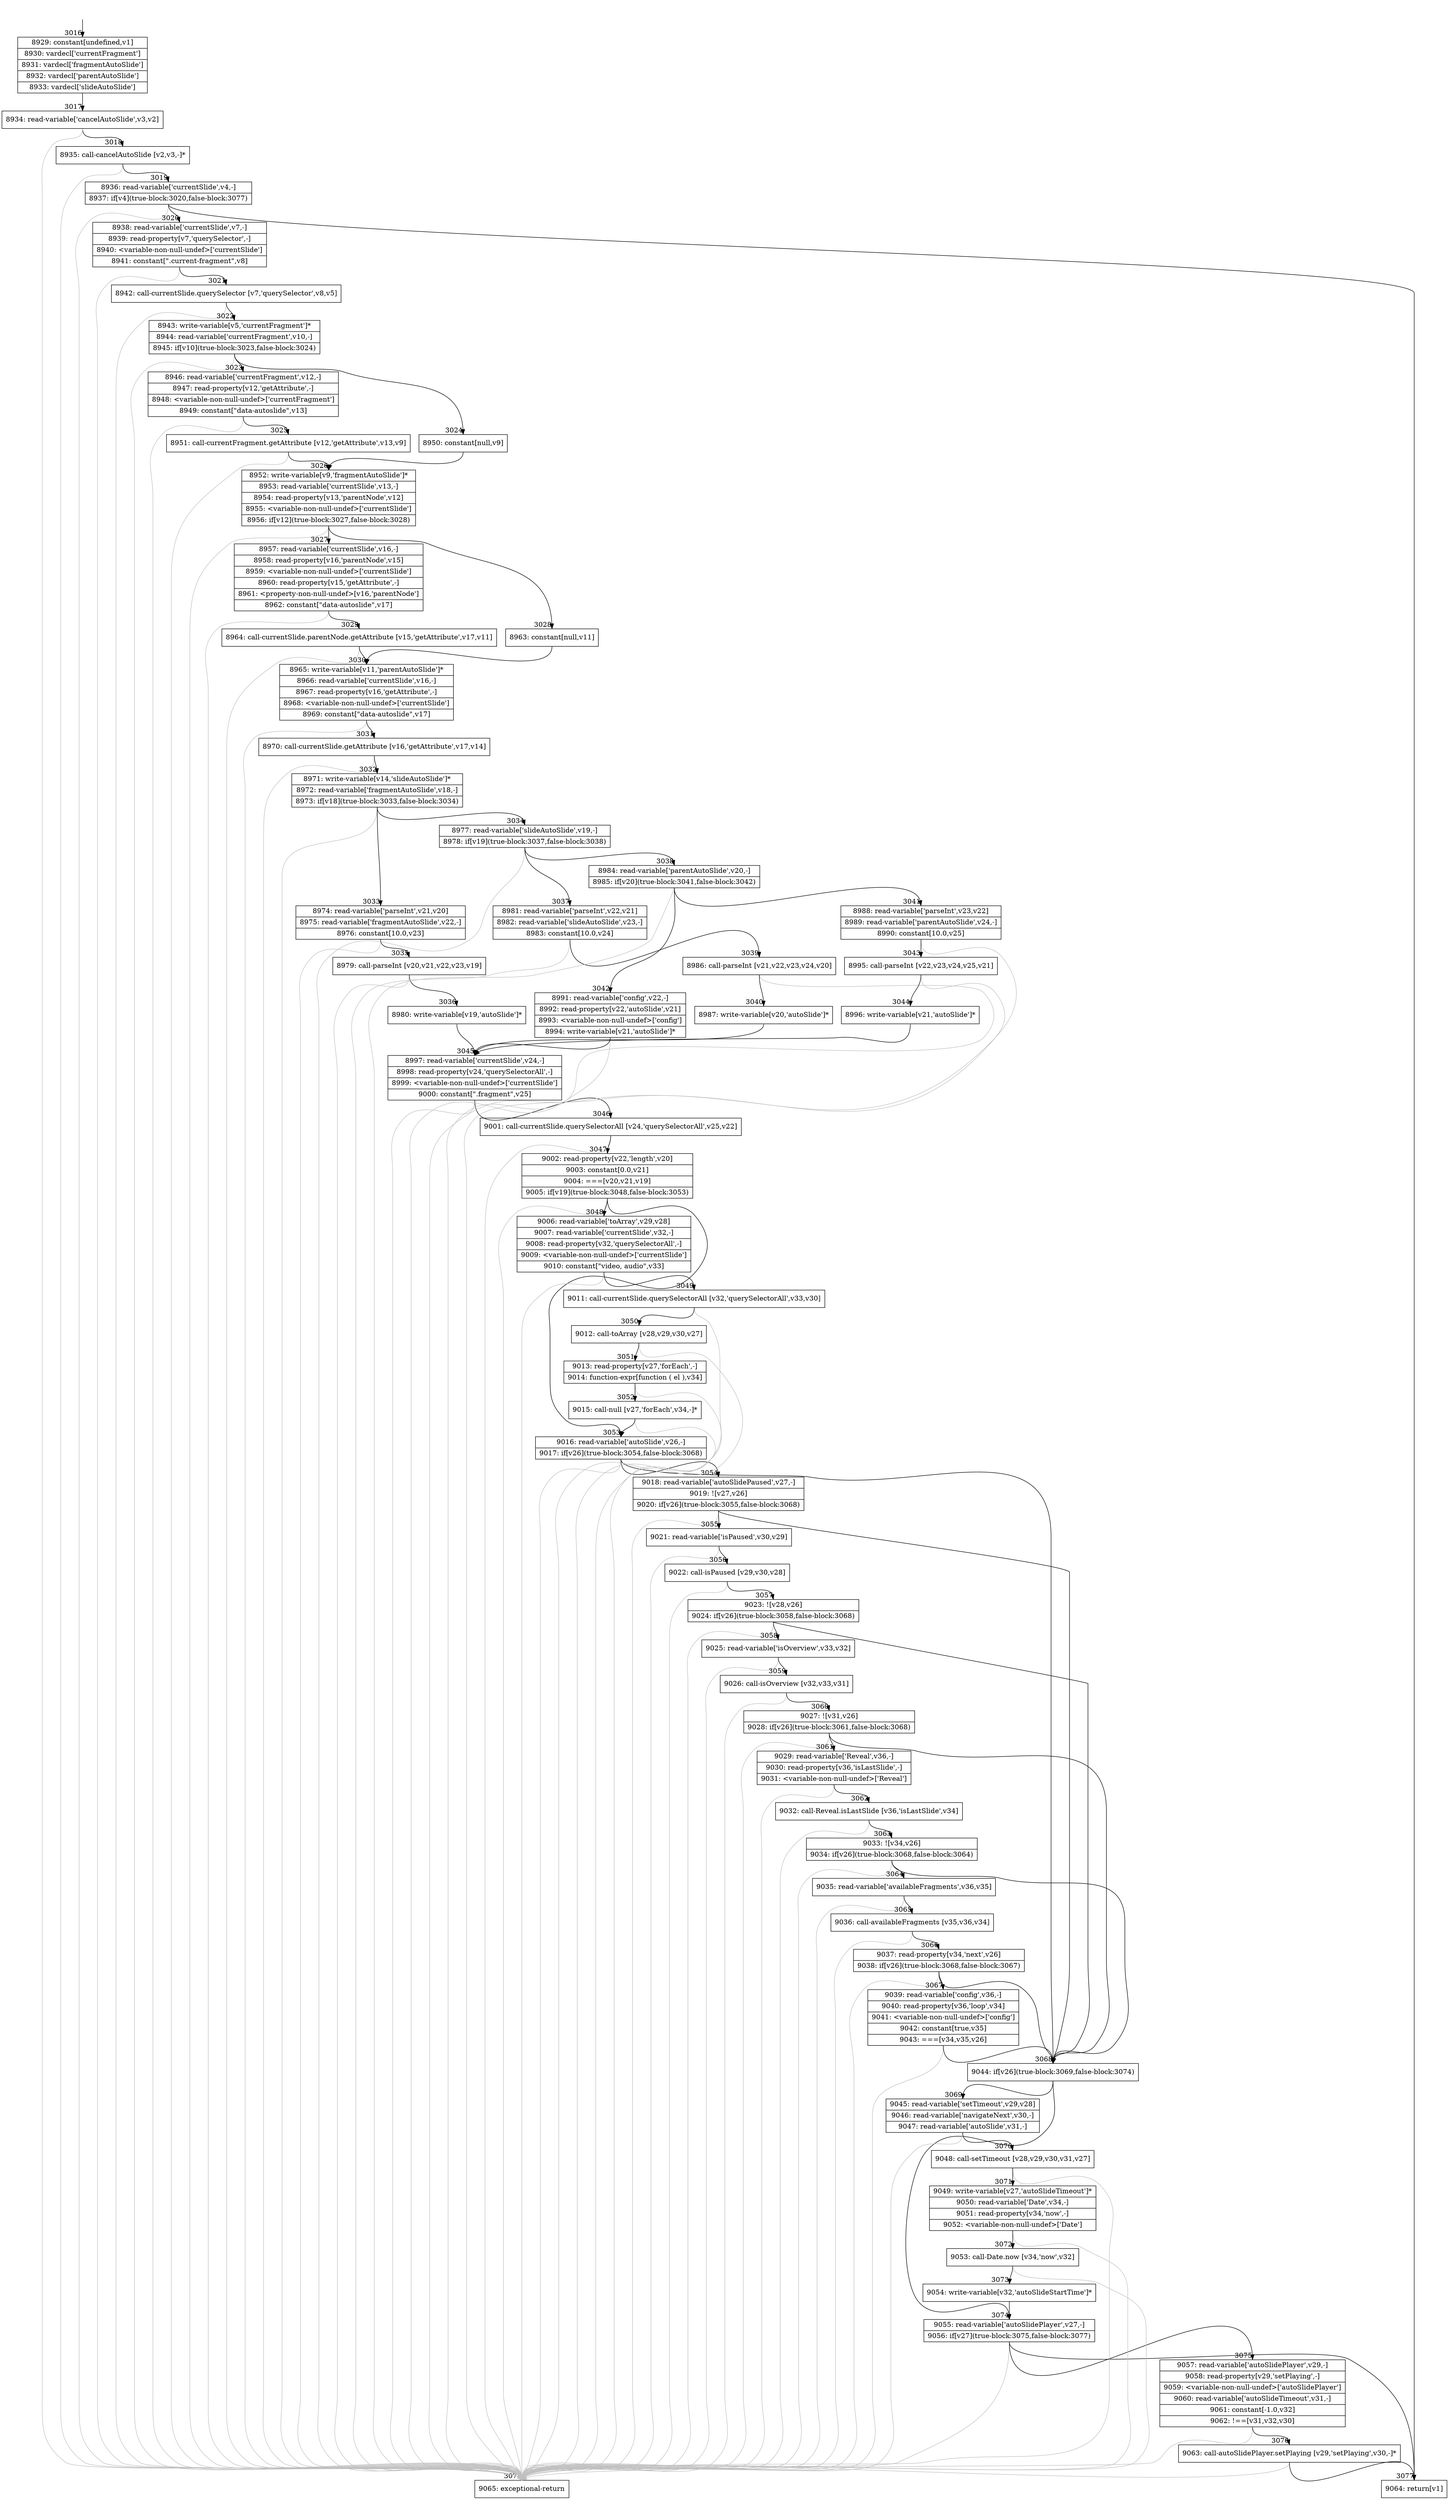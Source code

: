 digraph {
rankdir="TD"
BB_entry182[shape=none,label=""];
BB_entry182 -> BB3016 [tailport=s, headport=n, headlabel="    3016"]
BB3016 [shape=record label="{8929: constant[undefined,v1]|8930: vardecl['currentFragment']|8931: vardecl['fragmentAutoSlide']|8932: vardecl['parentAutoSlide']|8933: vardecl['slideAutoSlide']}" ] 
BB3016 -> BB3017 [tailport=s, headport=n, headlabel="      3017"]
BB3017 [shape=record label="{8934: read-variable['cancelAutoSlide',v3,v2]}" ] 
BB3017 -> BB3018 [tailport=s, headport=n, headlabel="      3018"]
BB3017 -> BB3078 [tailport=s, headport=n, color=gray, headlabel="      3078"]
BB3018 [shape=record label="{8935: call-cancelAutoSlide [v2,v3,-]*}" ] 
BB3018 -> BB3019 [tailport=s, headport=n, headlabel="      3019"]
BB3018 -> BB3078 [tailport=s, headport=n, color=gray]
BB3019 [shape=record label="{8936: read-variable['currentSlide',v4,-]|8937: if[v4](true-block:3020,false-block:3077)}" ] 
BB3019 -> BB3020 [tailport=s, headport=n, headlabel="      3020"]
BB3019 -> BB3077 [tailport=s, headport=n, headlabel="      3077"]
BB3019 -> BB3078 [tailport=s, headport=n, color=gray]
BB3020 [shape=record label="{8938: read-variable['currentSlide',v7,-]|8939: read-property[v7,'querySelector',-]|8940: \<variable-non-null-undef\>['currentSlide']|8941: constant[\".current-fragment\",v8]}" ] 
BB3020 -> BB3021 [tailport=s, headport=n, headlabel="      3021"]
BB3020 -> BB3078 [tailport=s, headport=n, color=gray]
BB3021 [shape=record label="{8942: call-currentSlide.querySelector [v7,'querySelector',v8,v5]}" ] 
BB3021 -> BB3022 [tailport=s, headport=n, headlabel="      3022"]
BB3021 -> BB3078 [tailport=s, headport=n, color=gray]
BB3022 [shape=record label="{8943: write-variable[v5,'currentFragment']*|8944: read-variable['currentFragment',v10,-]|8945: if[v10](true-block:3023,false-block:3024)}" ] 
BB3022 -> BB3023 [tailport=s, headport=n, headlabel="      3023"]
BB3022 -> BB3024 [tailport=s, headport=n, headlabel="      3024"]
BB3022 -> BB3078 [tailport=s, headport=n, color=gray]
BB3023 [shape=record label="{8946: read-variable['currentFragment',v12,-]|8947: read-property[v12,'getAttribute',-]|8948: \<variable-non-null-undef\>['currentFragment']|8949: constant[\"data-autoslide\",v13]}" ] 
BB3023 -> BB3025 [tailport=s, headport=n, headlabel="      3025"]
BB3023 -> BB3078 [tailport=s, headport=n, color=gray]
BB3024 [shape=record label="{8950: constant[null,v9]}" ] 
BB3024 -> BB3026 [tailport=s, headport=n, headlabel="      3026"]
BB3025 [shape=record label="{8951: call-currentFragment.getAttribute [v12,'getAttribute',v13,v9]}" ] 
BB3025 -> BB3026 [tailport=s, headport=n]
BB3025 -> BB3078 [tailport=s, headport=n, color=gray]
BB3026 [shape=record label="{8952: write-variable[v9,'fragmentAutoSlide']*|8953: read-variable['currentSlide',v13,-]|8954: read-property[v13,'parentNode',v12]|8955: \<variable-non-null-undef\>['currentSlide']|8956: if[v12](true-block:3027,false-block:3028)}" ] 
BB3026 -> BB3027 [tailport=s, headport=n, headlabel="      3027"]
BB3026 -> BB3028 [tailport=s, headport=n, headlabel="      3028"]
BB3026 -> BB3078 [tailport=s, headport=n, color=gray]
BB3027 [shape=record label="{8957: read-variable['currentSlide',v16,-]|8958: read-property[v16,'parentNode',v15]|8959: \<variable-non-null-undef\>['currentSlide']|8960: read-property[v15,'getAttribute',-]|8961: \<property-non-null-undef\>[v16,'parentNode']|8962: constant[\"data-autoslide\",v17]}" ] 
BB3027 -> BB3029 [tailport=s, headport=n, headlabel="      3029"]
BB3027 -> BB3078 [tailport=s, headport=n, color=gray]
BB3028 [shape=record label="{8963: constant[null,v11]}" ] 
BB3028 -> BB3030 [tailport=s, headport=n, headlabel="      3030"]
BB3029 [shape=record label="{8964: call-currentSlide.parentNode.getAttribute [v15,'getAttribute',v17,v11]}" ] 
BB3029 -> BB3030 [tailport=s, headport=n]
BB3029 -> BB3078 [tailport=s, headport=n, color=gray]
BB3030 [shape=record label="{8965: write-variable[v11,'parentAutoSlide']*|8966: read-variable['currentSlide',v16,-]|8967: read-property[v16,'getAttribute',-]|8968: \<variable-non-null-undef\>['currentSlide']|8969: constant[\"data-autoslide\",v17]}" ] 
BB3030 -> BB3031 [tailport=s, headport=n, headlabel="      3031"]
BB3030 -> BB3078 [tailport=s, headport=n, color=gray]
BB3031 [shape=record label="{8970: call-currentSlide.getAttribute [v16,'getAttribute',v17,v14]}" ] 
BB3031 -> BB3032 [tailport=s, headport=n, headlabel="      3032"]
BB3031 -> BB3078 [tailport=s, headport=n, color=gray]
BB3032 [shape=record label="{8971: write-variable[v14,'slideAutoSlide']*|8972: read-variable['fragmentAutoSlide',v18,-]|8973: if[v18](true-block:3033,false-block:3034)}" ] 
BB3032 -> BB3033 [tailport=s, headport=n, headlabel="      3033"]
BB3032 -> BB3034 [tailport=s, headport=n, headlabel="      3034"]
BB3032 -> BB3078 [tailport=s, headport=n, color=gray]
BB3033 [shape=record label="{8974: read-variable['parseInt',v21,v20]|8975: read-variable['fragmentAutoSlide',v22,-]|8976: constant[10.0,v23]}" ] 
BB3033 -> BB3035 [tailport=s, headport=n, headlabel="      3035"]
BB3033 -> BB3078 [tailport=s, headport=n, color=gray]
BB3034 [shape=record label="{8977: read-variable['slideAutoSlide',v19,-]|8978: if[v19](true-block:3037,false-block:3038)}" ] 
BB3034 -> BB3037 [tailport=s, headport=n, headlabel="      3037"]
BB3034 -> BB3038 [tailport=s, headport=n, headlabel="      3038"]
BB3034 -> BB3078 [tailport=s, headport=n, color=gray]
BB3035 [shape=record label="{8979: call-parseInt [v20,v21,v22,v23,v19]}" ] 
BB3035 -> BB3036 [tailport=s, headport=n, headlabel="      3036"]
BB3035 -> BB3078 [tailport=s, headport=n, color=gray]
BB3036 [shape=record label="{8980: write-variable[v19,'autoSlide']*}" ] 
BB3036 -> BB3045 [tailport=s, headport=n, headlabel="      3045"]
BB3037 [shape=record label="{8981: read-variable['parseInt',v22,v21]|8982: read-variable['slideAutoSlide',v23,-]|8983: constant[10.0,v24]}" ] 
BB3037 -> BB3039 [tailport=s, headport=n, headlabel="      3039"]
BB3037 -> BB3078 [tailport=s, headport=n, color=gray]
BB3038 [shape=record label="{8984: read-variable['parentAutoSlide',v20,-]|8985: if[v20](true-block:3041,false-block:3042)}" ] 
BB3038 -> BB3041 [tailport=s, headport=n, headlabel="      3041"]
BB3038 -> BB3042 [tailport=s, headport=n, headlabel="      3042"]
BB3038 -> BB3078 [tailport=s, headport=n, color=gray]
BB3039 [shape=record label="{8986: call-parseInt [v21,v22,v23,v24,v20]}" ] 
BB3039 -> BB3040 [tailport=s, headport=n, headlabel="      3040"]
BB3039 -> BB3078 [tailport=s, headport=n, color=gray]
BB3040 [shape=record label="{8987: write-variable[v20,'autoSlide']*}" ] 
BB3040 -> BB3045 [tailport=s, headport=n]
BB3041 [shape=record label="{8988: read-variable['parseInt',v23,v22]|8989: read-variable['parentAutoSlide',v24,-]|8990: constant[10.0,v25]}" ] 
BB3041 -> BB3043 [tailport=s, headport=n, headlabel="      3043"]
BB3041 -> BB3078 [tailport=s, headport=n, color=gray]
BB3042 [shape=record label="{8991: read-variable['config',v22,-]|8992: read-property[v22,'autoSlide',v21]|8993: \<variable-non-null-undef\>['config']|8994: write-variable[v21,'autoSlide']*}" ] 
BB3042 -> BB3045 [tailport=s, headport=n]
BB3042 -> BB3078 [tailport=s, headport=n, color=gray]
BB3043 [shape=record label="{8995: call-parseInt [v22,v23,v24,v25,v21]}" ] 
BB3043 -> BB3044 [tailport=s, headport=n, headlabel="      3044"]
BB3043 -> BB3078 [tailport=s, headport=n, color=gray]
BB3044 [shape=record label="{8996: write-variable[v21,'autoSlide']*}" ] 
BB3044 -> BB3045 [tailport=s, headport=n]
BB3045 [shape=record label="{8997: read-variable['currentSlide',v24,-]|8998: read-property[v24,'querySelectorAll',-]|8999: \<variable-non-null-undef\>['currentSlide']|9000: constant[\".fragment\",v25]}" ] 
BB3045 -> BB3046 [tailport=s, headport=n, headlabel="      3046"]
BB3045 -> BB3078 [tailport=s, headport=n, color=gray]
BB3046 [shape=record label="{9001: call-currentSlide.querySelectorAll [v24,'querySelectorAll',v25,v22]}" ] 
BB3046 -> BB3047 [tailport=s, headport=n, headlabel="      3047"]
BB3046 -> BB3078 [tailport=s, headport=n, color=gray]
BB3047 [shape=record label="{9002: read-property[v22,'length',v20]|9003: constant[0.0,v21]|9004: ===[v20,v21,v19]|9005: if[v19](true-block:3048,false-block:3053)}" ] 
BB3047 -> BB3048 [tailport=s, headport=n, headlabel="      3048"]
BB3047 -> BB3053 [tailport=s, headport=n, headlabel="      3053"]
BB3047 -> BB3078 [tailport=s, headport=n, color=gray]
BB3048 [shape=record label="{9006: read-variable['toArray',v29,v28]|9007: read-variable['currentSlide',v32,-]|9008: read-property[v32,'querySelectorAll',-]|9009: \<variable-non-null-undef\>['currentSlide']|9010: constant[\"video, audio\",v33]}" ] 
BB3048 -> BB3049 [tailport=s, headport=n, headlabel="      3049"]
BB3048 -> BB3078 [tailport=s, headport=n, color=gray]
BB3049 [shape=record label="{9011: call-currentSlide.querySelectorAll [v32,'querySelectorAll',v33,v30]}" ] 
BB3049 -> BB3050 [tailport=s, headport=n, headlabel="      3050"]
BB3049 -> BB3078 [tailport=s, headport=n, color=gray]
BB3050 [shape=record label="{9012: call-toArray [v28,v29,v30,v27]}" ] 
BB3050 -> BB3051 [tailport=s, headport=n, headlabel="      3051"]
BB3050 -> BB3078 [tailport=s, headport=n, color=gray]
BB3051 [shape=record label="{9013: read-property[v27,'forEach',-]|9014: function-expr[function ( el ),v34]}" ] 
BB3051 -> BB3052 [tailport=s, headport=n, headlabel="      3052"]
BB3051 -> BB3078 [tailport=s, headport=n, color=gray]
BB3052 [shape=record label="{9015: call-null [v27,'forEach',v34,-]*}" ] 
BB3052 -> BB3053 [tailport=s, headport=n]
BB3052 -> BB3078 [tailport=s, headport=n, color=gray]
BB3053 [shape=record label="{9016: read-variable['autoSlide',v26,-]|9017: if[v26](true-block:3054,false-block:3068)}" ] 
BB3053 -> BB3068 [tailport=s, headport=n, headlabel="      3068"]
BB3053 -> BB3054 [tailport=s, headport=n, headlabel="      3054"]
BB3053 -> BB3078 [tailport=s, headport=n, color=gray]
BB3054 [shape=record label="{9018: read-variable['autoSlidePaused',v27,-]|9019: ![v27,v26]|9020: if[v26](true-block:3055,false-block:3068)}" ] 
BB3054 -> BB3068 [tailport=s, headport=n]
BB3054 -> BB3055 [tailport=s, headport=n, headlabel="      3055"]
BB3054 -> BB3078 [tailport=s, headport=n, color=gray]
BB3055 [shape=record label="{9021: read-variable['isPaused',v30,v29]}" ] 
BB3055 -> BB3056 [tailport=s, headport=n, headlabel="      3056"]
BB3055 -> BB3078 [tailport=s, headport=n, color=gray]
BB3056 [shape=record label="{9022: call-isPaused [v29,v30,v28]}" ] 
BB3056 -> BB3057 [tailport=s, headport=n, headlabel="      3057"]
BB3056 -> BB3078 [tailport=s, headport=n, color=gray]
BB3057 [shape=record label="{9023: ![v28,v26]|9024: if[v26](true-block:3058,false-block:3068)}" ] 
BB3057 -> BB3068 [tailport=s, headport=n]
BB3057 -> BB3058 [tailport=s, headport=n, headlabel="      3058"]
BB3057 -> BB3078 [tailport=s, headport=n, color=gray]
BB3058 [shape=record label="{9025: read-variable['isOverview',v33,v32]}" ] 
BB3058 -> BB3059 [tailport=s, headport=n, headlabel="      3059"]
BB3058 -> BB3078 [tailport=s, headport=n, color=gray]
BB3059 [shape=record label="{9026: call-isOverview [v32,v33,v31]}" ] 
BB3059 -> BB3060 [tailport=s, headport=n, headlabel="      3060"]
BB3059 -> BB3078 [tailport=s, headport=n, color=gray]
BB3060 [shape=record label="{9027: ![v31,v26]|9028: if[v26](true-block:3061,false-block:3068)}" ] 
BB3060 -> BB3068 [tailport=s, headport=n]
BB3060 -> BB3061 [tailport=s, headport=n, headlabel="      3061"]
BB3060 -> BB3078 [tailport=s, headport=n, color=gray]
BB3061 [shape=record label="{9029: read-variable['Reveal',v36,-]|9030: read-property[v36,'isLastSlide',-]|9031: \<variable-non-null-undef\>['Reveal']}" ] 
BB3061 -> BB3062 [tailport=s, headport=n, headlabel="      3062"]
BB3061 -> BB3078 [tailport=s, headport=n, color=gray]
BB3062 [shape=record label="{9032: call-Reveal.isLastSlide [v36,'isLastSlide',v34]}" ] 
BB3062 -> BB3063 [tailport=s, headport=n, headlabel="      3063"]
BB3062 -> BB3078 [tailport=s, headport=n, color=gray]
BB3063 [shape=record label="{9033: ![v34,v26]|9034: if[v26](true-block:3068,false-block:3064)}" ] 
BB3063 -> BB3068 [tailport=s, headport=n]
BB3063 -> BB3064 [tailport=s, headport=n, headlabel="      3064"]
BB3063 -> BB3078 [tailport=s, headport=n, color=gray]
BB3064 [shape=record label="{9035: read-variable['availableFragments',v36,v35]}" ] 
BB3064 -> BB3065 [tailport=s, headport=n, headlabel="      3065"]
BB3064 -> BB3078 [tailport=s, headport=n, color=gray]
BB3065 [shape=record label="{9036: call-availableFragments [v35,v36,v34]}" ] 
BB3065 -> BB3066 [tailport=s, headport=n, headlabel="      3066"]
BB3065 -> BB3078 [tailport=s, headport=n, color=gray]
BB3066 [shape=record label="{9037: read-property[v34,'next',v26]|9038: if[v26](true-block:3068,false-block:3067)}" ] 
BB3066 -> BB3068 [tailport=s, headport=n]
BB3066 -> BB3067 [tailport=s, headport=n, headlabel="      3067"]
BB3066 -> BB3078 [tailport=s, headport=n, color=gray]
BB3067 [shape=record label="{9039: read-variable['config',v36,-]|9040: read-property[v36,'loop',v34]|9041: \<variable-non-null-undef\>['config']|9042: constant[true,v35]|9043: ===[v34,v35,v26]}" ] 
BB3067 -> BB3068 [tailport=s, headport=n]
BB3067 -> BB3078 [tailport=s, headport=n, color=gray]
BB3068 [shape=record label="{9044: if[v26](true-block:3069,false-block:3074)}" ] 
BB3068 -> BB3069 [tailport=s, headport=n, headlabel="      3069"]
BB3068 -> BB3074 [tailport=s, headport=n, headlabel="      3074"]
BB3069 [shape=record label="{9045: read-variable['setTimeout',v29,v28]|9046: read-variable['navigateNext',v30,-]|9047: read-variable['autoSlide',v31,-]}" ] 
BB3069 -> BB3070 [tailport=s, headport=n, headlabel="      3070"]
BB3069 -> BB3078 [tailport=s, headport=n, color=gray]
BB3070 [shape=record label="{9048: call-setTimeout [v28,v29,v30,v31,v27]}" ] 
BB3070 -> BB3071 [tailport=s, headport=n, headlabel="      3071"]
BB3070 -> BB3078 [tailport=s, headport=n, color=gray]
BB3071 [shape=record label="{9049: write-variable[v27,'autoSlideTimeout']*|9050: read-variable['Date',v34,-]|9051: read-property[v34,'now',-]|9052: \<variable-non-null-undef\>['Date']}" ] 
BB3071 -> BB3072 [tailport=s, headport=n, headlabel="      3072"]
BB3071 -> BB3078 [tailport=s, headport=n, color=gray]
BB3072 [shape=record label="{9053: call-Date.now [v34,'now',v32]}" ] 
BB3072 -> BB3073 [tailport=s, headport=n, headlabel="      3073"]
BB3072 -> BB3078 [tailport=s, headport=n, color=gray]
BB3073 [shape=record label="{9054: write-variable[v32,'autoSlideStartTime']*}" ] 
BB3073 -> BB3074 [tailport=s, headport=n]
BB3074 [shape=record label="{9055: read-variable['autoSlidePlayer',v27,-]|9056: if[v27](true-block:3075,false-block:3077)}" ] 
BB3074 -> BB3075 [tailport=s, headport=n, headlabel="      3075"]
BB3074 -> BB3077 [tailport=s, headport=n]
BB3074 -> BB3078 [tailport=s, headport=n, color=gray]
BB3075 [shape=record label="{9057: read-variable['autoSlidePlayer',v29,-]|9058: read-property[v29,'setPlaying',-]|9059: \<variable-non-null-undef\>['autoSlidePlayer']|9060: read-variable['autoSlideTimeout',v31,-]|9061: constant[-1.0,v32]|9062: !==[v31,v32,v30]}" ] 
BB3075 -> BB3076 [tailport=s, headport=n, headlabel="      3076"]
BB3075 -> BB3078 [tailport=s, headport=n, color=gray]
BB3076 [shape=record label="{9063: call-autoSlidePlayer.setPlaying [v29,'setPlaying',v30,-]*}" ] 
BB3076 -> BB3077 [tailport=s, headport=n]
BB3076 -> BB3078 [tailport=s, headport=n, color=gray]
BB3077 [shape=record label="{9064: return[v1]}" ] 
BB3078 [shape=record label="{9065: exceptional-return}" ] 
//#$~ 3561
}
